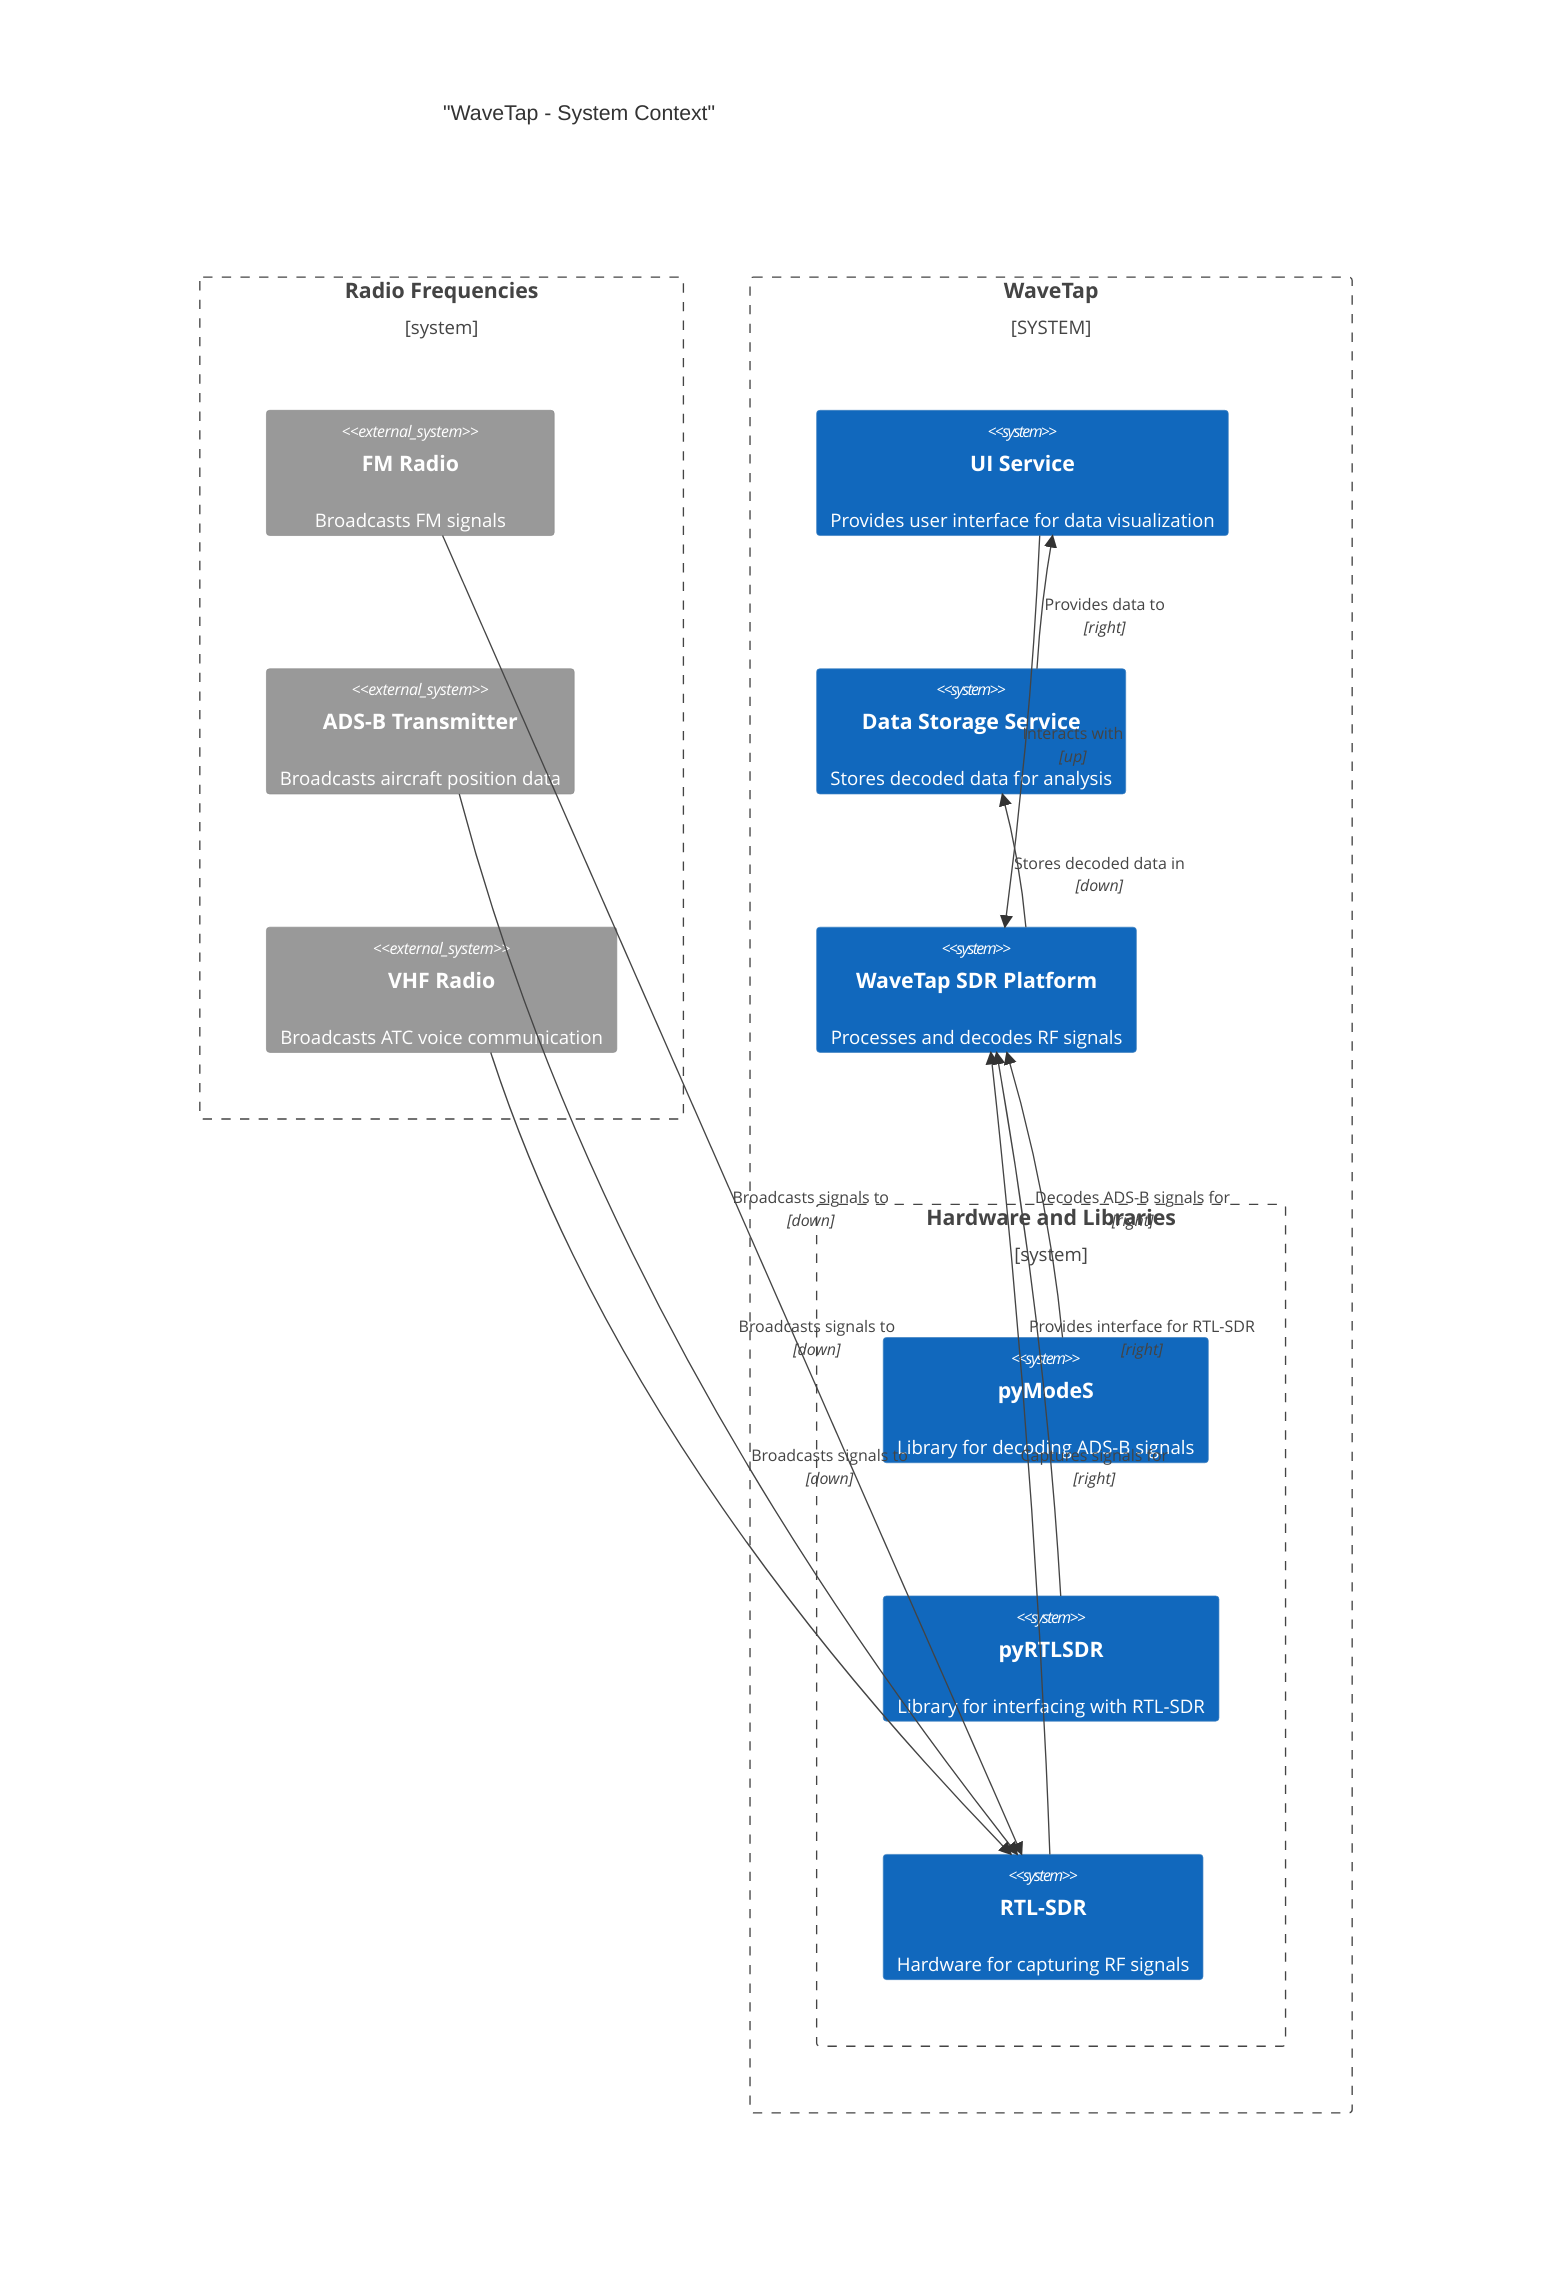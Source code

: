 C4Context
title "WaveTap - System Context"

Boundary(b0, "Radio Frequencies") {
    System_Ext(fm_radio, "FM Radio", "Broadcasts FM signals")
    System_Ext(adsb_transmitter, "ADS-B Transmitter", "Broadcasts aircraft position data")
    System_Ext(vhf_radio, "VHF Radio", "Broadcasts ATC voice communication")
}

System_Boundary(b1, "WaveTap") {
    System(ui_service, "UI Service", "Provides user interface for data visualization")
    System(data_storage, "Data Storage Service", "Stores decoded data for analysis")
    System(wavetap, "WaveTap SDR Platform", "Processes and decodes RF signals")
    Boundary(b2, "Hardware and Libraries") {
        System(pymodes, "pyModeS", "Library for decoding ADS-B signals")
        System(pyrtlsdr, "pyRTLSDR", "Library for interfacing with RTL-SDR")
        System(rtl_sdr, "RTL-SDR", "Hardware for capturing RF signals")
    }
}

Rel(fm_radio, rtl_sdr, "Broadcasts signals to", "down")
Rel(adsb_transmitter, rtl_sdr, "Broadcasts signals to", "down")
Rel(vhf_radio, rtl_sdr, "Broadcasts signals to", "down")
Rel(rtl_sdr, wavetap, "Captures signals for", "right")
Rel(pyrtlsdr, wavetap, "Provides interface for RTL-SDR", "right")
Rel(pymodes, wavetap, "Decodes ADS-B signals for", "right")
Rel(wavetap, data_storage, "Stores decoded data in", "down")
Rel(data_storage, ui_service, "Provides data to", "right")
Rel(ui_service, wavetap, "Interacts with", "up", "HTTPS/WebSocket")

%%UpdateElementStyle(ui_service, $fontColor="red", $bgColor="grey", $borderColor="red")
%% UpdateRelStyle(ui_service, wavetap, $textColor="blue", $lineColor="blue", $offsetX="5")
%% UpdateRelStyle(rtl_sdr, wavetap, $textColor="blue", $lineColor="blue", $offsetY="-10")
%% UpdateRelStyle(data_storage, ui_service, $textColor="blue", $lineColor="blue", $offsetY="-40", $offsetX="-50")

%% UpdateLayoutConfig($c4ShapeInRow="3", $c4BoundaryInRow="1")